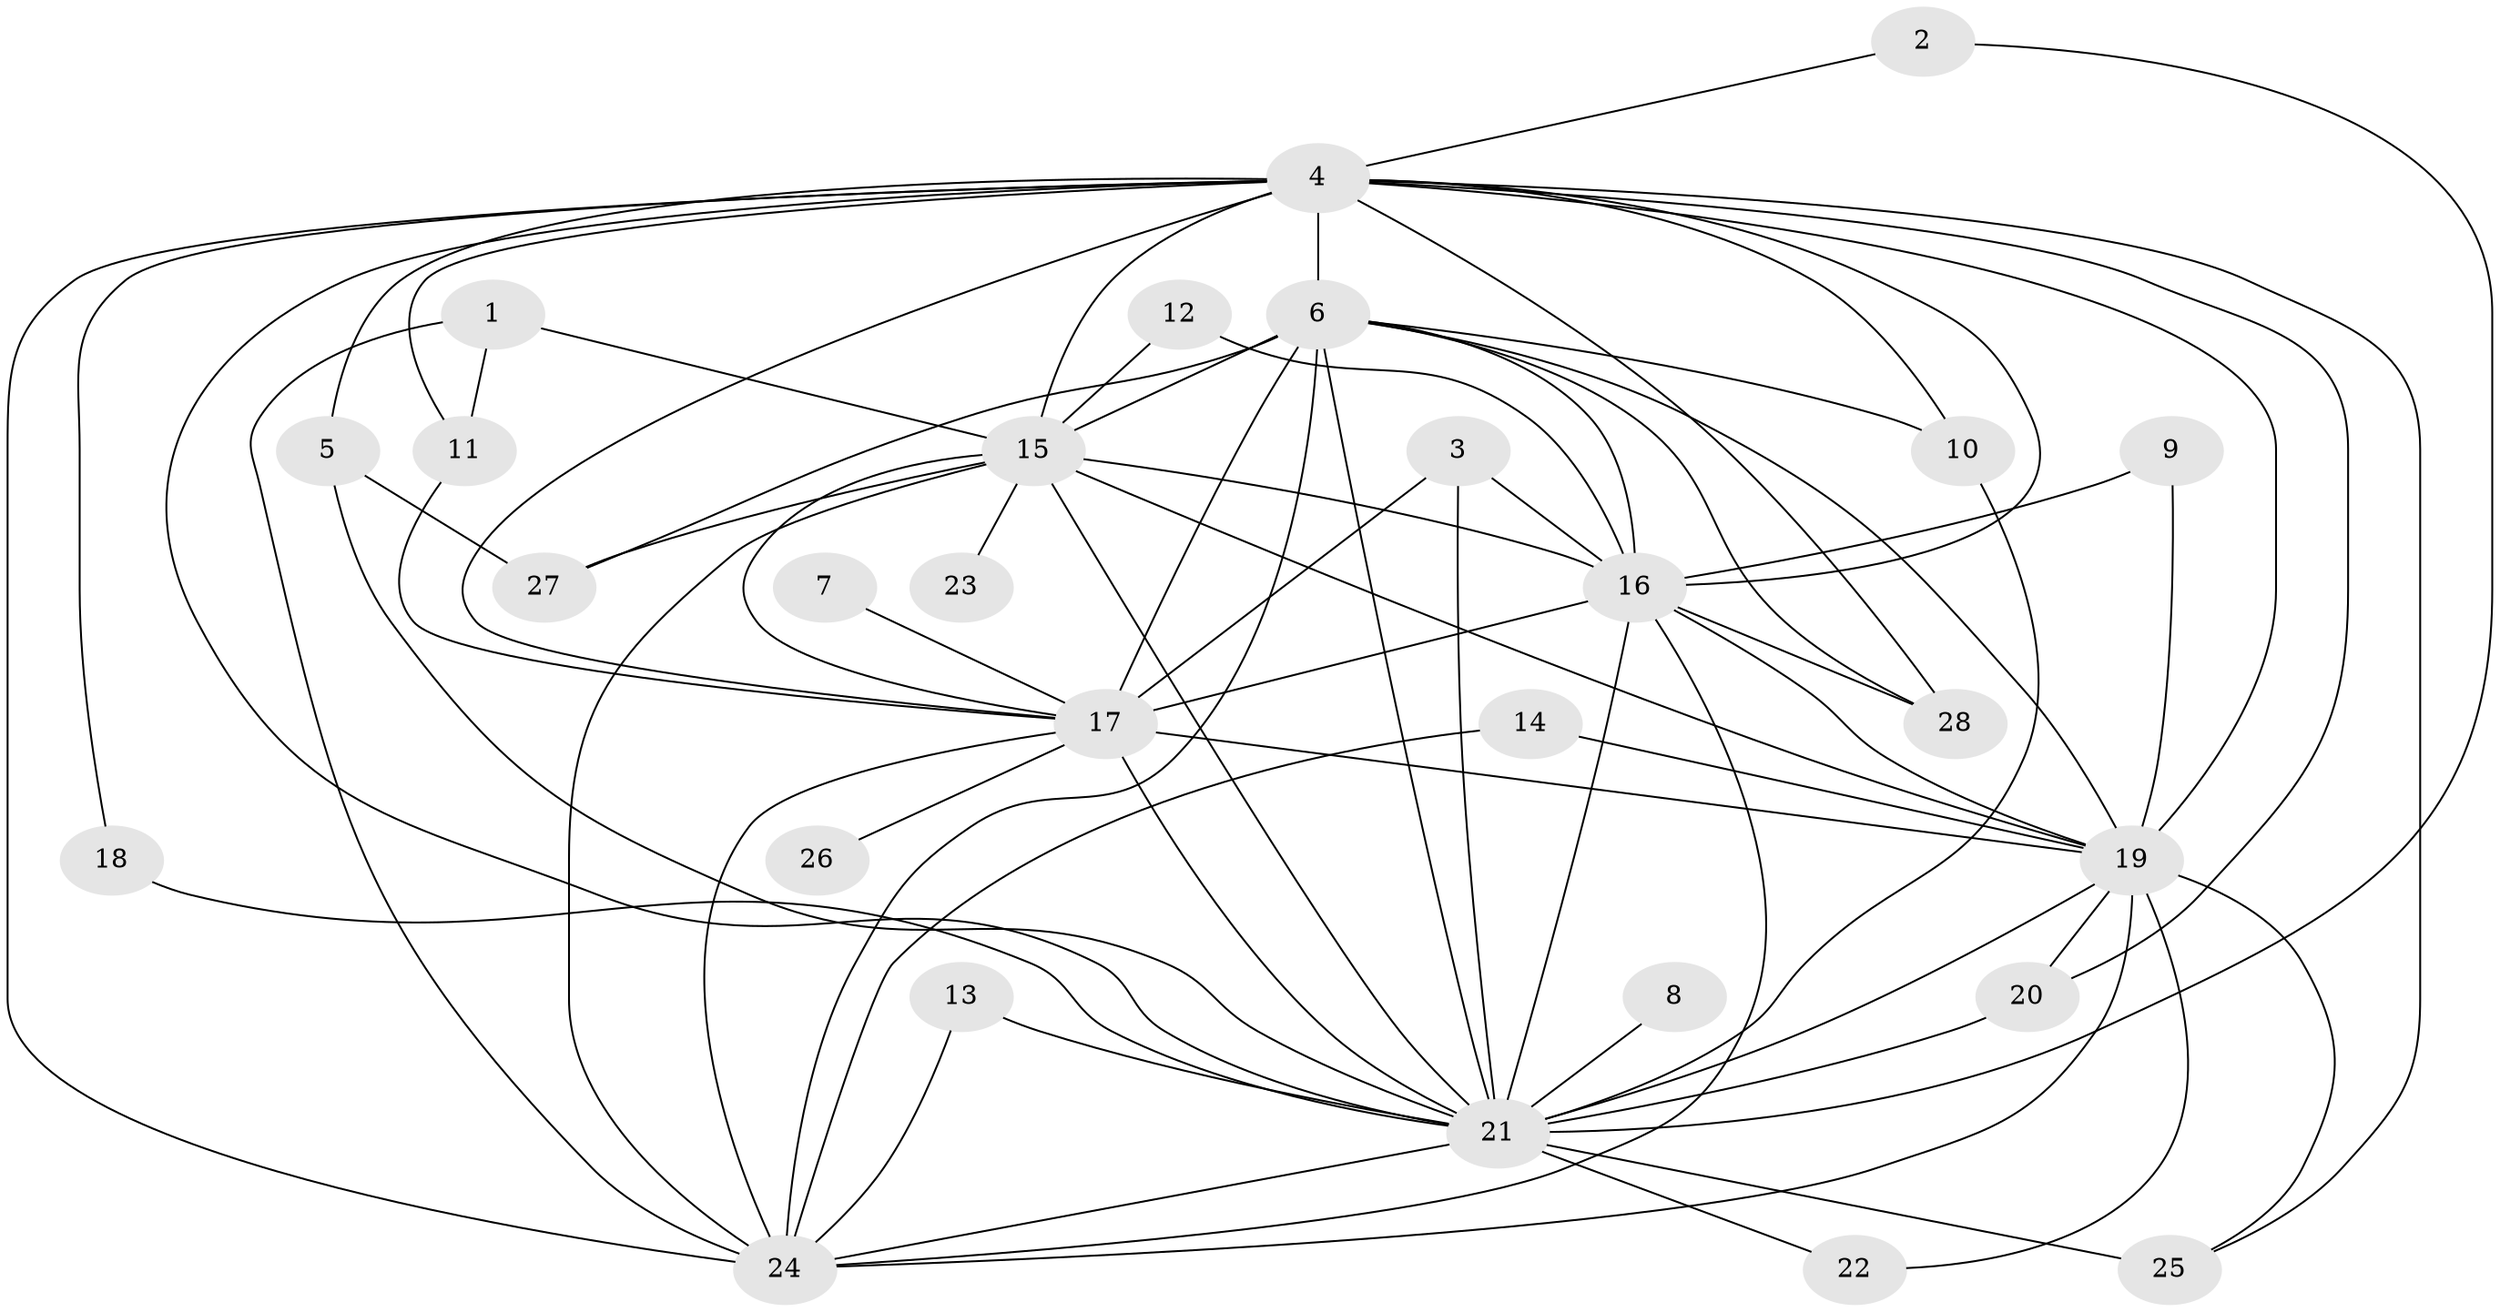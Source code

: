 // original degree distribution, {19: 0.017857142857142856, 14: 0.03571428571428571, 16: 0.03571428571428571, 26: 0.017857142857142856, 17: 0.017857142857142856, 21: 0.017857142857142856, 12: 0.017857142857142856, 13: 0.017857142857142856, 3: 0.14285714285714285, 4: 0.05357142857142857, 2: 0.625}
// Generated by graph-tools (version 1.1) at 2025/01/03/09/25 03:01:25]
// undirected, 28 vertices, 71 edges
graph export_dot {
graph [start="1"]
  node [color=gray90,style=filled];
  1;
  2;
  3;
  4;
  5;
  6;
  7;
  8;
  9;
  10;
  11;
  12;
  13;
  14;
  15;
  16;
  17;
  18;
  19;
  20;
  21;
  22;
  23;
  24;
  25;
  26;
  27;
  28;
  1 -- 11 [weight=1.0];
  1 -- 15 [weight=1.0];
  1 -- 24 [weight=1.0];
  2 -- 4 [weight=1.0];
  2 -- 21 [weight=1.0];
  3 -- 16 [weight=1.0];
  3 -- 17 [weight=1.0];
  3 -- 21 [weight=2.0];
  4 -- 5 [weight=1.0];
  4 -- 6 [weight=2.0];
  4 -- 10 [weight=1.0];
  4 -- 11 [weight=1.0];
  4 -- 15 [weight=1.0];
  4 -- 16 [weight=1.0];
  4 -- 17 [weight=1.0];
  4 -- 18 [weight=1.0];
  4 -- 19 [weight=3.0];
  4 -- 20 [weight=1.0];
  4 -- 21 [weight=1.0];
  4 -- 24 [weight=2.0];
  4 -- 25 [weight=1.0];
  4 -- 28 [weight=1.0];
  5 -- 21 [weight=1.0];
  5 -- 27 [weight=1.0];
  6 -- 10 [weight=1.0];
  6 -- 15 [weight=3.0];
  6 -- 16 [weight=4.0];
  6 -- 17 [weight=3.0];
  6 -- 19 [weight=3.0];
  6 -- 21 [weight=2.0];
  6 -- 24 [weight=5.0];
  6 -- 27 [weight=1.0];
  6 -- 28 [weight=1.0];
  7 -- 17 [weight=1.0];
  8 -- 21 [weight=1.0];
  9 -- 16 [weight=1.0];
  9 -- 19 [weight=1.0];
  10 -- 21 [weight=1.0];
  11 -- 17 [weight=1.0];
  12 -- 15 [weight=1.0];
  12 -- 16 [weight=1.0];
  13 -- 21 [weight=1.0];
  13 -- 24 [weight=1.0];
  14 -- 19 [weight=1.0];
  14 -- 24 [weight=2.0];
  15 -- 16 [weight=1.0];
  15 -- 17 [weight=1.0];
  15 -- 19 [weight=1.0];
  15 -- 21 [weight=2.0];
  15 -- 23 [weight=1.0];
  15 -- 24 [weight=2.0];
  15 -- 27 [weight=1.0];
  16 -- 17 [weight=1.0];
  16 -- 19 [weight=1.0];
  16 -- 21 [weight=1.0];
  16 -- 24 [weight=2.0];
  16 -- 28 [weight=2.0];
  17 -- 19 [weight=1.0];
  17 -- 21 [weight=2.0];
  17 -- 24 [weight=2.0];
  17 -- 26 [weight=1.0];
  18 -- 21 [weight=1.0];
  19 -- 20 [weight=1.0];
  19 -- 21 [weight=3.0];
  19 -- 22 [weight=1.0];
  19 -- 24 [weight=3.0];
  19 -- 25 [weight=1.0];
  20 -- 21 [weight=1.0];
  21 -- 22 [weight=1.0];
  21 -- 24 [weight=2.0];
  21 -- 25 [weight=2.0];
}
